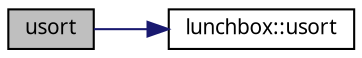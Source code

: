 digraph "usort"
{
  edge [fontname="Sans",fontsize="10",labelfontname="Sans",labelfontsize="10"];
  node [fontname="Sans",fontsize="10",shape=record];
  rankdir="LR";
  Node1 [label="usort",height=0.2,width=0.4,color="black", fillcolor="grey75", style="filled" fontcolor="black"];
  Node1 -> Node2 [color="midnightblue",fontsize="10",style="solid",fontname="Sans"];
  Node2 [label="lunchbox::usort",height=0.2,width=0.4,color="black", fillcolor="white", style="filled",URL="$namespacelunchbox.html#a6b3e87e61194bd33e19790d79e581b73",tooltip="Uniquely sort and eliminate duplicates in a container. "];
}
